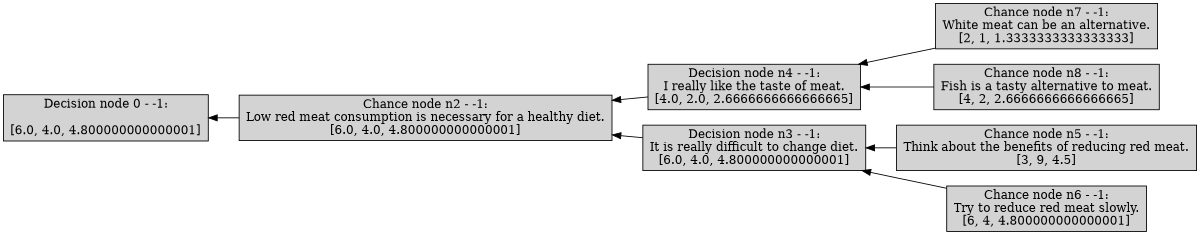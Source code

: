 digraph G {
	rankdir=RL size="8,5"
	node [shape=box style=filled]
	0 [label="Decision node 0 - -1:

[6.0, 4.0, 4.800000000000001]"]
	n2 [label="Chance node n2 - -1:
Low red meat consumption is necessary for a healthy diet.
[6.0, 4.0, 4.800000000000001]"]
	n2 -> 0
	node [shape=box style=filled]
	n2 [label="Chance node n2 - -1:
Low red meat consumption is necessary for a healthy diet.
[6.0, 4.0, 4.800000000000001]"]
	n4 [label="Decision node n4 - -1:
I really like the taste of meat.
[4.0, 2.0, 2.6666666666666665]"]
	n4 -> n2
	n3 [label="Decision node n3 - -1:
It is really difficult to change diet.
[6.0, 4.0, 4.800000000000001]"]
	n3 -> n2
	node [shape=box style=filled]
	n3 [label="Decision node n3 - -1:
It is really difficult to change diet.
[6.0, 4.0, 4.800000000000001]"]
	n5 [label="Chance node n5 - -1:
Think about the benefits of reducing red meat.
[3, 9, 4.5]"]
	n5 -> n3
	n6 [label="Chance node n6 - -1:
Try to reduce red meat slowly.
[6, 4, 4.800000000000001]"]
	n6 -> n3
	node [shape=box style=filled]
	n4 [label="Decision node n4 - -1:
I really like the taste of meat.
[4.0, 2.0, 2.6666666666666665]"]
	n7 [label="Chance node n7 - -1:
White meat can be an alternative.
[2, 1, 1.3333333333333333]"]
	n7 -> n4
	n8 [label="Chance node n8 - -1:
Fish is a tasty alternative to meat.
[4, 2, 2.6666666666666665]"]
	n8 -> n4
	node [shape=box style=filled]
	n5 [label="Chance node n5 - -1:
Think about the benefits of reducing red meat.
[3, 9, 4.5]"]
	node [shape=box style=filled]
	n6 [label="Chance node n6 - -1:
Try to reduce red meat slowly.
[6, 4, 4.800000000000001]"]
	node [shape=box style=filled]
	n7 [label="Chance node n7 - -1:
White meat can be an alternative.
[2, 1, 1.3333333333333333]"]
	node [shape=box style=filled]
	n8 [label="Chance node n8 - -1:
Fish is a tasty alternative to meat.
[4, 2, 2.6666666666666665]"]
}
